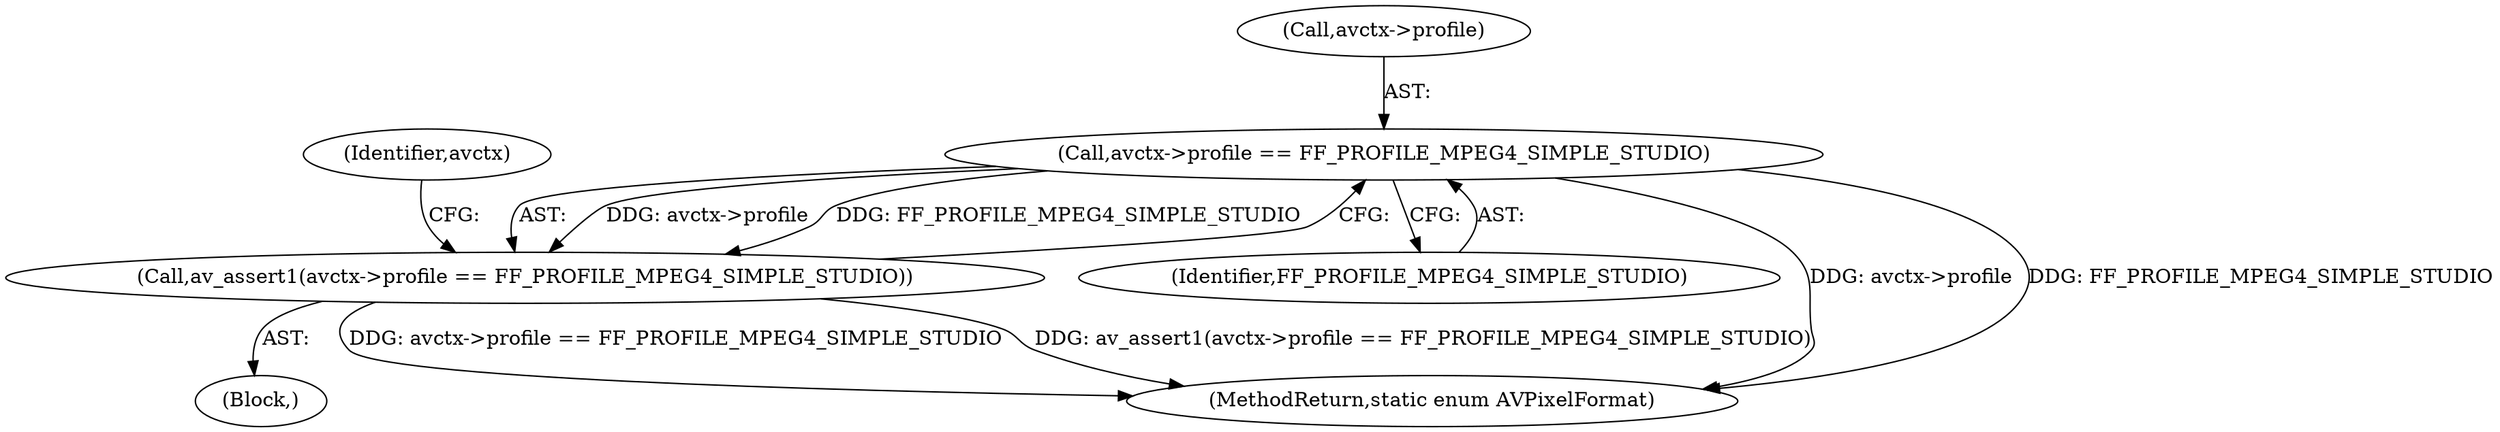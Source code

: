 digraph "0_FFmpeg_bd27a9364ca274ca97f1df6d984e88a0700fb235_1@pointer" {
"1000112" [label="(Call,avctx->profile == FF_PROFILE_MPEG4_SIMPLE_STUDIO)"];
"1000111" [label="(Call,av_assert1(avctx->profile == FF_PROFILE_MPEG4_SIMPLE_STUDIO))"];
"1000113" [label="(Call,avctx->profile)"];
"1000116" [label="(Identifier,FF_PROFILE_MPEG4_SIMPLE_STUDIO)"];
"1000119" [label="(Identifier,avctx)"];
"1000112" [label="(Call,avctx->profile == FF_PROFILE_MPEG4_SIMPLE_STUDIO)"];
"1000111" [label="(Call,av_assert1(avctx->profile == FF_PROFILE_MPEG4_SIMPLE_STUDIO))"];
"1000110" [label="(Block,)"];
"1000165" [label="(MethodReturn,static enum AVPixelFormat)"];
"1000112" -> "1000111"  [label="AST: "];
"1000112" -> "1000116"  [label="CFG: "];
"1000113" -> "1000112"  [label="AST: "];
"1000116" -> "1000112"  [label="AST: "];
"1000111" -> "1000112"  [label="CFG: "];
"1000112" -> "1000165"  [label="DDG: avctx->profile"];
"1000112" -> "1000165"  [label="DDG: FF_PROFILE_MPEG4_SIMPLE_STUDIO"];
"1000112" -> "1000111"  [label="DDG: avctx->profile"];
"1000112" -> "1000111"  [label="DDG: FF_PROFILE_MPEG4_SIMPLE_STUDIO"];
"1000111" -> "1000110"  [label="AST: "];
"1000119" -> "1000111"  [label="CFG: "];
"1000111" -> "1000165"  [label="DDG: avctx->profile == FF_PROFILE_MPEG4_SIMPLE_STUDIO"];
"1000111" -> "1000165"  [label="DDG: av_assert1(avctx->profile == FF_PROFILE_MPEG4_SIMPLE_STUDIO)"];
}

